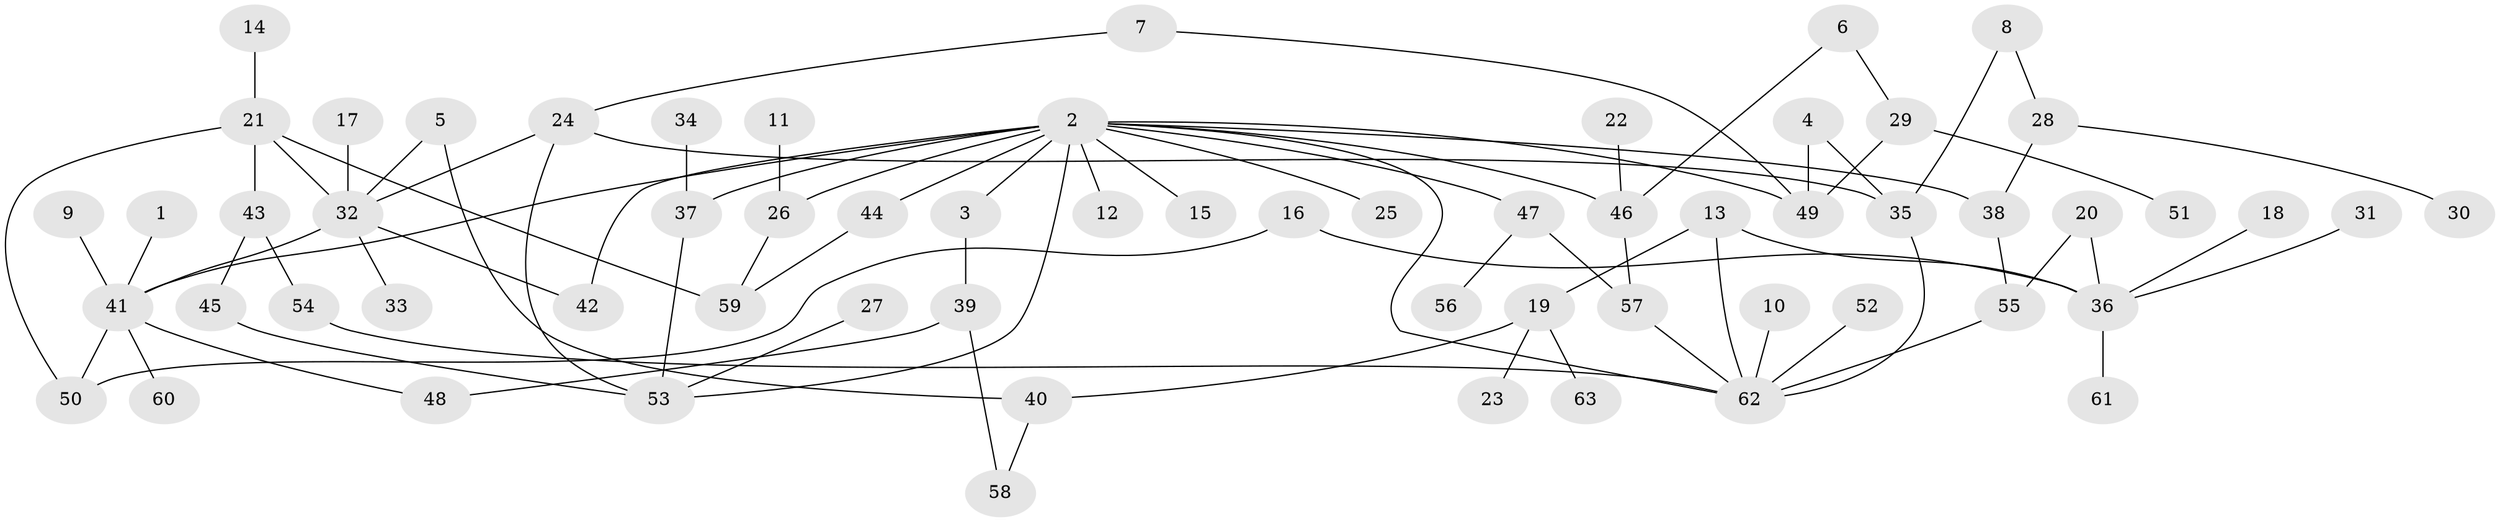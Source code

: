 // original degree distribution, {11: 0.008, 6: 0.024, 4: 0.072, 7: 0.024, 5: 0.032, 1: 0.352, 3: 0.176, 2: 0.312}
// Generated by graph-tools (version 1.1) at 2025/25/03/09/25 03:25:35]
// undirected, 63 vertices, 83 edges
graph export_dot {
graph [start="1"]
  node [color=gray90,style=filled];
  1;
  2;
  3;
  4;
  5;
  6;
  7;
  8;
  9;
  10;
  11;
  12;
  13;
  14;
  15;
  16;
  17;
  18;
  19;
  20;
  21;
  22;
  23;
  24;
  25;
  26;
  27;
  28;
  29;
  30;
  31;
  32;
  33;
  34;
  35;
  36;
  37;
  38;
  39;
  40;
  41;
  42;
  43;
  44;
  45;
  46;
  47;
  48;
  49;
  50;
  51;
  52;
  53;
  54;
  55;
  56;
  57;
  58;
  59;
  60;
  61;
  62;
  63;
  1 -- 41 [weight=1.0];
  2 -- 3 [weight=1.0];
  2 -- 12 [weight=1.0];
  2 -- 15 [weight=1.0];
  2 -- 25 [weight=1.0];
  2 -- 26 [weight=1.0];
  2 -- 37 [weight=1.0];
  2 -- 38 [weight=1.0];
  2 -- 41 [weight=2.0];
  2 -- 42 [weight=1.0];
  2 -- 44 [weight=1.0];
  2 -- 46 [weight=1.0];
  2 -- 47 [weight=1.0];
  2 -- 49 [weight=1.0];
  2 -- 53 [weight=1.0];
  2 -- 62 [weight=1.0];
  3 -- 39 [weight=1.0];
  4 -- 35 [weight=1.0];
  4 -- 49 [weight=1.0];
  5 -- 32 [weight=1.0];
  5 -- 40 [weight=1.0];
  6 -- 29 [weight=1.0];
  6 -- 46 [weight=1.0];
  7 -- 24 [weight=1.0];
  7 -- 49 [weight=1.0];
  8 -- 28 [weight=1.0];
  8 -- 35 [weight=1.0];
  9 -- 41 [weight=1.0];
  10 -- 62 [weight=1.0];
  11 -- 26 [weight=1.0];
  13 -- 19 [weight=1.0];
  13 -- 36 [weight=2.0];
  13 -- 62 [weight=1.0];
  14 -- 21 [weight=1.0];
  16 -- 36 [weight=1.0];
  16 -- 50 [weight=1.0];
  17 -- 32 [weight=1.0];
  18 -- 36 [weight=1.0];
  19 -- 23 [weight=1.0];
  19 -- 40 [weight=1.0];
  19 -- 63 [weight=1.0];
  20 -- 36 [weight=1.0];
  20 -- 55 [weight=1.0];
  21 -- 32 [weight=1.0];
  21 -- 43 [weight=1.0];
  21 -- 50 [weight=1.0];
  21 -- 59 [weight=1.0];
  22 -- 46 [weight=1.0];
  24 -- 32 [weight=1.0];
  24 -- 35 [weight=1.0];
  24 -- 53 [weight=1.0];
  26 -- 59 [weight=1.0];
  27 -- 53 [weight=1.0];
  28 -- 30 [weight=1.0];
  28 -- 38 [weight=1.0];
  29 -- 49 [weight=1.0];
  29 -- 51 [weight=1.0];
  31 -- 36 [weight=1.0];
  32 -- 33 [weight=1.0];
  32 -- 41 [weight=1.0];
  32 -- 42 [weight=1.0];
  34 -- 37 [weight=1.0];
  35 -- 62 [weight=1.0];
  36 -- 61 [weight=1.0];
  37 -- 53 [weight=1.0];
  38 -- 55 [weight=1.0];
  39 -- 48 [weight=1.0];
  39 -- 58 [weight=1.0];
  40 -- 58 [weight=1.0];
  41 -- 48 [weight=1.0];
  41 -- 50 [weight=1.0];
  41 -- 60 [weight=1.0];
  43 -- 45 [weight=1.0];
  43 -- 54 [weight=1.0];
  44 -- 59 [weight=1.0];
  45 -- 53 [weight=1.0];
  46 -- 57 [weight=1.0];
  47 -- 56 [weight=1.0];
  47 -- 57 [weight=1.0];
  52 -- 62 [weight=1.0];
  54 -- 62 [weight=1.0];
  55 -- 62 [weight=1.0];
  57 -- 62 [weight=1.0];
}

